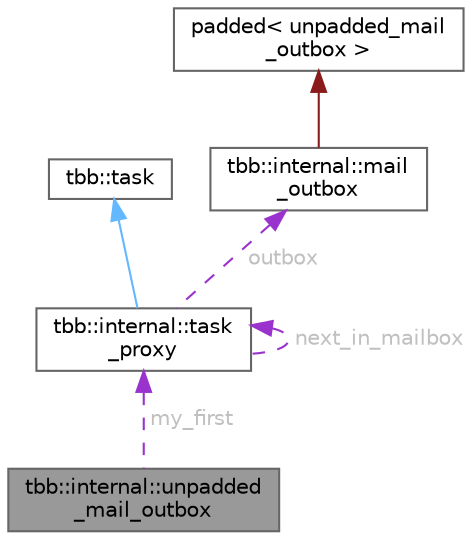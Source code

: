 digraph "tbb::internal::unpadded_mail_outbox"
{
 // LATEX_PDF_SIZE
  bgcolor="transparent";
  edge [fontname=Helvetica,fontsize=10,labelfontname=Helvetica,labelfontsize=10];
  node [fontname=Helvetica,fontsize=10,shape=box,height=0.2,width=0.4];
  Node1 [id="Node000001",label="tbb::internal::unpadded\l_mail_outbox",height=0.2,width=0.4,color="gray40", fillcolor="grey60", style="filled", fontcolor="black",tooltip="Internal representation of mail_outbox, without padding."];
  Node2 -> Node1 [id="edge1_Node000001_Node000002",dir="back",color="darkorchid3",style="dashed",tooltip=" ",label=" my_first",fontcolor="grey" ];
  Node2 [id="Node000002",label="tbb::internal::task\l_proxy",height=0.2,width=0.4,color="gray40", fillcolor="white", style="filled",URL="$structtbb_1_1internal_1_1task__proxy.html",tooltip=" "];
  Node3 -> Node2 [id="edge2_Node000002_Node000003",dir="back",color="steelblue1",style="solid",tooltip=" "];
  Node3 [id="Node000003",label="tbb::task",height=0.2,width=0.4,color="gray40", fillcolor="white", style="filled",tooltip=" "];
  Node2 -> Node2 [id="edge3_Node000002_Node000002",dir="back",color="darkorchid3",style="dashed",tooltip=" ",label=" next_in_mailbox",fontcolor="grey" ];
  Node4 -> Node2 [id="edge4_Node000002_Node000004",dir="back",color="darkorchid3",style="dashed",tooltip=" ",label=" outbox",fontcolor="grey" ];
  Node4 [id="Node000004",label="tbb::internal::mail\l_outbox",height=0.2,width=0.4,color="gray40", fillcolor="white", style="filled",URL="$classtbb_1_1internal_1_1mail__outbox.html",tooltip="Class representing where mail is put."];
  Node5 -> Node4 [id="edge5_Node000004_Node000005",dir="back",color="firebrick4",style="solid",tooltip=" "];
  Node5 [id="Node000005",label="padded\< unpadded_mail\l_outbox \>",height=0.2,width=0.4,color="gray40", fillcolor="white", style="filled",tooltip=" "];
}
